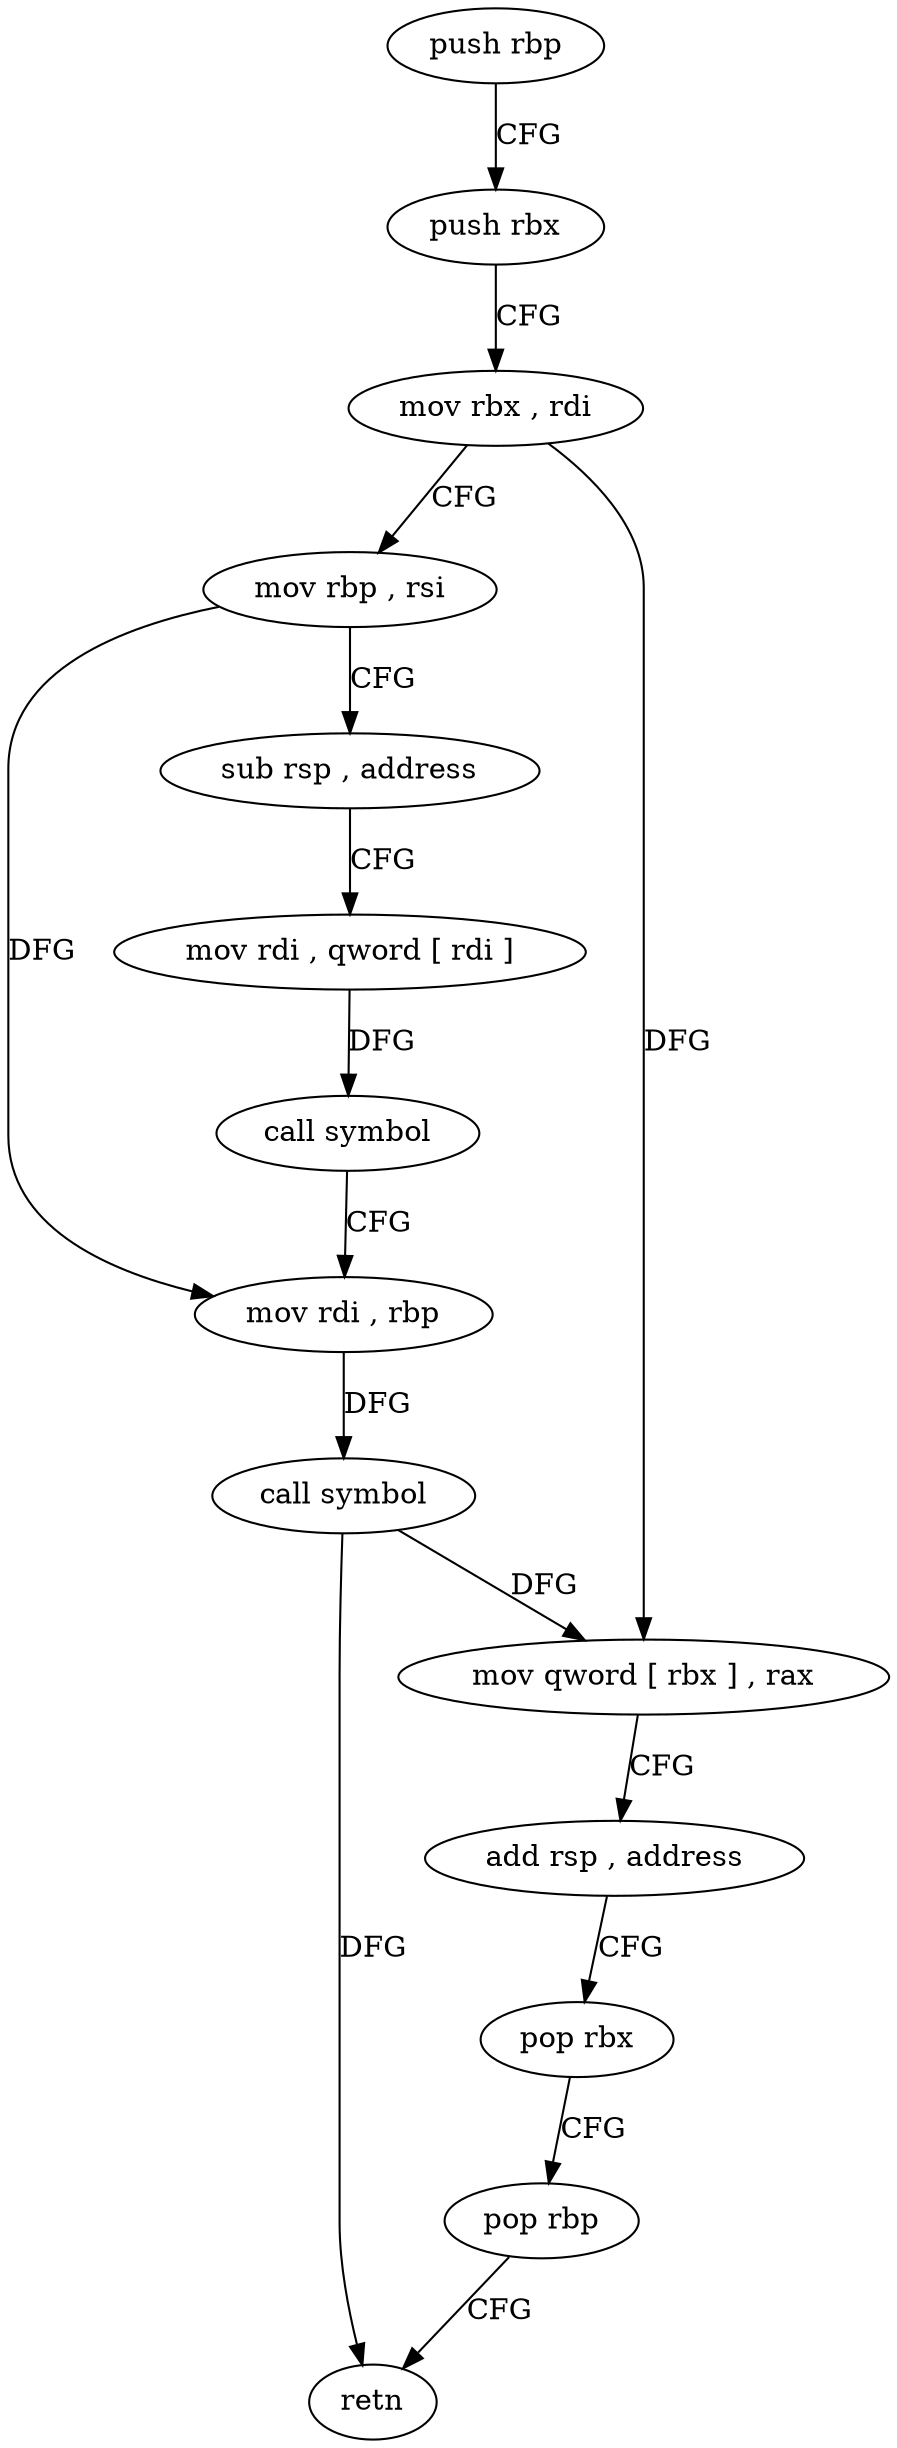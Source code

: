 digraph "func" {
"82864" [label = "push rbp" ]
"82865" [label = "push rbx" ]
"82866" [label = "mov rbx , rdi" ]
"82869" [label = "mov rbp , rsi" ]
"82872" [label = "sub rsp , address" ]
"82876" [label = "mov rdi , qword [ rdi ]" ]
"82879" [label = "call symbol" ]
"82884" [label = "mov rdi , rbp" ]
"82887" [label = "call symbol" ]
"82892" [label = "mov qword [ rbx ] , rax" ]
"82895" [label = "add rsp , address" ]
"82899" [label = "pop rbx" ]
"82900" [label = "pop rbp" ]
"82901" [label = "retn" ]
"82864" -> "82865" [ label = "CFG" ]
"82865" -> "82866" [ label = "CFG" ]
"82866" -> "82869" [ label = "CFG" ]
"82866" -> "82892" [ label = "DFG" ]
"82869" -> "82872" [ label = "CFG" ]
"82869" -> "82884" [ label = "DFG" ]
"82872" -> "82876" [ label = "CFG" ]
"82876" -> "82879" [ label = "DFG" ]
"82879" -> "82884" [ label = "CFG" ]
"82884" -> "82887" [ label = "DFG" ]
"82887" -> "82892" [ label = "DFG" ]
"82887" -> "82901" [ label = "DFG" ]
"82892" -> "82895" [ label = "CFG" ]
"82895" -> "82899" [ label = "CFG" ]
"82899" -> "82900" [ label = "CFG" ]
"82900" -> "82901" [ label = "CFG" ]
}
